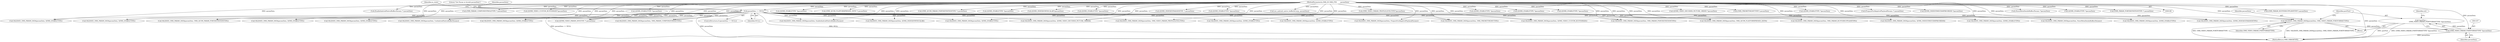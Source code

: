 digraph "0_Android_560ccdb509a7b86186fac0fce1b25bd9a3e6a6e8_2@pointer" {
"1001334" [label="(Call,*portFmt =\n                                     (OMX_VIDEO_PARAM_PORTFORMATTYPE *)paramData)"];
"1001336" [label="(Call,(OMX_VIDEO_PARAM_PORTFORMATTYPE *)paramData)"];
"1001330" [label="(Call,VALIDATE_OMX_PARAM_DATA(paramData, OMX_VIDEO_PARAM_PORTFORMATTYPE))"];
"1000135" [label="(Call,paramData == NULL)"];
"1000111" [label="(MethodParameterIn,OMX_IN OMX_PTR        paramData)"];
"1002095" [label="(Call,(OMX_PARAM_BUFFERSUPPLIERTYPE*) paramData)"];
"1002591" [label="(Call,(EnableAndroidNativeBuffersParams *) paramData)"];
"1002255" [label="(Call,VALIDATE_OMX_PARAM_DATA(paramData, QOMX_ENABLETYPE))"];
"1000134" [label="(ControlStructure,if (paramData == NULL))"];
"1002270" [label="(Call,VALIDATE_OMX_PARAM_DATA(paramData, QOMX_ENABLETYPE))"];
"1001634" [label="(Call,(OMX_PARAM_COMPONENTROLETYPE *) paramData)"];
"1003007" [label="(Call,(QOMX_VIDEO_CUSTOM_BUFFERSIZE*)paramData)"];
"1001501" [label="(Call,VALIDATE_OMX_PARAM_DATA(paramData, OMX_QCOM_PARAM_PORTDEFINITIONTYPE))"];
"1002345" [label="(Call,VALIDATE_OMX_PARAM_DATA(paramData, QOMX_ENABLETYPE))"];
"1002300" [label="(Call,VALIDATE_OMX_PARAM_DATA(paramData, QOMX_ENABLETYPE))"];
"1002369" [label="(Call,(QOMX_ENABLETYPE *)paramData)"];
"1002619" [label="(Call,VALIDATE_OMX_PARAM_DATA(paramData, UseAndroidNativeBufferParams))"];
"1002315" [label="(Call,VALIDATE_OMX_PARAM_DATA(paramData, QOMX_ENABLETYPE))"];
"1001334" [label="(Call,*portFmt =\n                                     (OMX_VIDEO_PARAM_PORTFORMATTYPE *)paramData)"];
"1002394" [label="(Call,(QOMX_VIDEO_PARAM_DIVXTYPE *) paramData)"];
"1002264" [label="(Call,(QOMX_ENABLETYPE *)paramData)"];
"1002408" [label="(Call,(OMX_QCOM_PLATFORMPRIVATE_EXTN *) paramData)"];
"1000137" [label="(Identifier,NULL)"];
"1001338" [label="(Identifier,paramData)"];
"1000135" [label="(Call,paramData == NULL)"];
"1001335" [label="(Identifier,portFmt)"];
"1001628" [label="(Call,VALIDATE_OMX_PARAM_DATA(paramData, OMX_PARAM_COMPONENTROLETYPE))"];
"1002585" [label="(Call,VALIDATE_OMX_PARAM_DATA(paramData, EnableAndroidNativeBuffersParams))"];
"1001341" [label="(Identifier,ret)"];
"1002830" [label="(Call,VALIDATE_OMX_PARAM_DATA(paramData, QOMX_INDEXDOWNSCALAR))"];
"1001507" [label="(Call,(OMX_QCOM_PARAM_PORTDEFINITIONTYPE *) paramData)"];
"1002354" [label="(Call,(QOMX_ENABLETYPE *)paramData)"];
"1002836" [label="(Call,(QOMX_INDEXDOWNSCALAR*)paramData)"];
"1000136" [label="(Identifier,paramData)"];
"1002309" [label="(Call,(QOMX_ENABLETYPE *)paramData)"];
"1002360" [label="(Call,VALIDATE_OMX_PARAM_DATA(paramData, QOMX_ENABLETYPE))"];
"1001331" [label="(Identifier,paramData)"];
"1001329" [label="(Block,)"];
"1002159" [label="(Call,VALIDATE_OMX_PARAM_DATA(paramData, QOMX_VIDEO_DECODER_PICTURE_ORDER))"];
"1002544" [label="(Call,(QOMX_INDEXEXTRADATATYPE *) paramData)"];
"1002384" [label="(Call,(QOMX_ENABLETYPE *)paramData)"];
"1002680" [label="(Call,VALIDATE_OMX_PARAM_DATA(paramData, OMX_VIDEO_PARAM_PROFILELEVELTYPE))"];
"1002285" [label="(Call,VALIDATE_OMX_PARAM_DATA(paramData, QOMX_ENABLETYPE))"];
"1002624" [label="(Call,use_android_native_buffer(hComp, paramData))"];
"1003102" [label="(MethodReturn,OMX_ERRORTYPE)"];
"1002330" [label="(Call,VALIDATE_OMX_PARAM_DATA(paramData, QOMX_ENABLETYPE))"];
"1002686" [label="(Call,(OMX_VIDEO_PARAM_PROFILELEVELTYPE*)paramData)"];
"1002918" [label="(Call,VALIDATE_OMX_PARAM_DATA(paramData, PrepareForAdaptivePlaybackParams))"];
"1002040" [label="(Call,VALIDATE_OMX_PARAM_DATA(paramData, OMX_PRIORITYMGMTTYPE))"];
"1002999" [label="(Call,VALIDATE_OMX_PARAM_DATA(paramData, QOMX_VIDEO_CUSTOM_BUFFERSIZE))"];
"1002249" [label="(Call,(QOMX_ENABLETYPE *)paramData)"];
"1002339" [label="(Call,(QOMX_ENABLETYPE *)paramData)"];
"1002324" [label="(Call,(QOMX_ENABLETYPE *)paramData)"];
"1000177" [label="(Call,VALIDATE_OMX_PARAM_DATA(paramData, OMX_PARAM_PORTDEFINITIONTYPE))"];
"1002400" [label="(Call,VALIDATE_OMX_PARAM_DATA(paramData, OMX_QCOM_PLATFORMPRIVATE_EXTN))"];
"1000111" [label="(MethodParameterIn,OMX_IN OMX_PTR        paramData)"];
"1002089" [label="(Call,VALIDATE_OMX_PARAM_DATA(paramData, OMX_PARAM_BUFFERSUPPLIERTYPE))"];
"1002630" [label="(Call,VALIDATE_OMX_PARAM_DATA(paramData, QOMX_INDEXTIMESTAMPREORDER))"];
"1002165" [label="(Call,(QOMX_VIDEO_DECODER_PICTURE_ORDER *)paramData)"];
"1002055" [label="(Call,(OMX_PRIORITYMGMTTYPE*) paramData)"];
"1000146" [label="(Identifier,m_state)"];
"1002375" [label="(Call,VALIDATE_OMX_PARAM_DATA(paramData, QOMX_ENABLETYPE))"];
"1002294" [label="(Call,(QOMX_ENABLETYPE *)paramData)"];
"1002709" [label="(Call,VALIDATE_OMX_PARAM_DATA(paramData, StoreMetaDataInBuffersParams))"];
"1002926" [label="(Call,(PrepareForAdaptivePlaybackParams *) paramData)"];
"1002636" [label="(Call,(QOMX_INDEXTIMESTAMPREORDER *)paramData)"];
"1002240" [label="(Call,VALIDATE_OMX_PARAM_DATA(paramData, QOMX_ENABLETYPE))"];
"1002538" [label="(Call,VALIDATE_OMX_PARAM_DATA(paramData, QOMX_INDEXEXTRADATATYPE))"];
"1002715" [label="(Call,(StoreMetaDataInBuffersParams *)paramData)"];
"1001336" [label="(Call,(OMX_VIDEO_PARAM_PORTFORMATTYPE *)paramData)"];
"1002279" [label="(Call,(QOMX_ENABLETYPE *)paramData)"];
"1001332" [label="(Identifier,OMX_VIDEO_PARAM_PORTFORMATTYPE)"];
"1000183" [label="(Call,(OMX_PARAM_PORTDEFINITIONTYPE *) paramData)"];
"1001330" [label="(Call,VALIDATE_OMX_PARAM_DATA(paramData, OMX_VIDEO_PARAM_PORTFORMATTYPE))"];
"1000140" [label="(Literal,\"Get Param in Invalid paramData\")"];
"1001334" -> "1001329"  [label="AST: "];
"1001334" -> "1001336"  [label="CFG: "];
"1001335" -> "1001334"  [label="AST: "];
"1001336" -> "1001334"  [label="AST: "];
"1001341" -> "1001334"  [label="CFG: "];
"1001334" -> "1003102"  [label="DDG: portFmt"];
"1001334" -> "1003102"  [label="DDG: (OMX_VIDEO_PARAM_PORTFORMATTYPE *)paramData"];
"1001336" -> "1001334"  [label="DDG: paramData"];
"1001336" -> "1001338"  [label="CFG: "];
"1001337" -> "1001336"  [label="AST: "];
"1001338" -> "1001336"  [label="AST: "];
"1001336" -> "1003102"  [label="DDG: paramData"];
"1001330" -> "1001336"  [label="DDG: paramData"];
"1000111" -> "1001336"  [label="DDG: paramData"];
"1001330" -> "1001329"  [label="AST: "];
"1001330" -> "1001332"  [label="CFG: "];
"1001331" -> "1001330"  [label="AST: "];
"1001332" -> "1001330"  [label="AST: "];
"1001335" -> "1001330"  [label="CFG: "];
"1001330" -> "1003102"  [label="DDG: VALIDATE_OMX_PARAM_DATA(paramData, OMX_VIDEO_PARAM_PORTFORMATTYPE)"];
"1001330" -> "1003102"  [label="DDG: OMX_VIDEO_PARAM_PORTFORMATTYPE"];
"1000135" -> "1001330"  [label="DDG: paramData"];
"1000111" -> "1001330"  [label="DDG: paramData"];
"1000135" -> "1000134"  [label="AST: "];
"1000135" -> "1000137"  [label="CFG: "];
"1000136" -> "1000135"  [label="AST: "];
"1000137" -> "1000135"  [label="AST: "];
"1000140" -> "1000135"  [label="CFG: "];
"1000146" -> "1000135"  [label="CFG: "];
"1000135" -> "1003102"  [label="DDG: paramData == NULL"];
"1000135" -> "1003102"  [label="DDG: paramData"];
"1000135" -> "1003102"  [label="DDG: NULL"];
"1000111" -> "1000135"  [label="DDG: paramData"];
"1000135" -> "1000177"  [label="DDG: paramData"];
"1000135" -> "1001501"  [label="DDG: paramData"];
"1000135" -> "1001628"  [label="DDG: paramData"];
"1000135" -> "1002040"  [label="DDG: paramData"];
"1000135" -> "1002089"  [label="DDG: paramData"];
"1000135" -> "1002159"  [label="DDG: paramData"];
"1000135" -> "1002240"  [label="DDG: paramData"];
"1000135" -> "1002255"  [label="DDG: paramData"];
"1000135" -> "1002270"  [label="DDG: paramData"];
"1000135" -> "1002285"  [label="DDG: paramData"];
"1000135" -> "1002300"  [label="DDG: paramData"];
"1000135" -> "1002315"  [label="DDG: paramData"];
"1000135" -> "1002330"  [label="DDG: paramData"];
"1000135" -> "1002345"  [label="DDG: paramData"];
"1000135" -> "1002360"  [label="DDG: paramData"];
"1000135" -> "1002375"  [label="DDG: paramData"];
"1000135" -> "1002394"  [label="DDG: paramData"];
"1000135" -> "1002400"  [label="DDG: paramData"];
"1000135" -> "1002538"  [label="DDG: paramData"];
"1000135" -> "1002585"  [label="DDG: paramData"];
"1000135" -> "1002619"  [label="DDG: paramData"];
"1000135" -> "1002630"  [label="DDG: paramData"];
"1000135" -> "1002680"  [label="DDG: paramData"];
"1000135" -> "1002709"  [label="DDG: paramData"];
"1000135" -> "1002830"  [label="DDG: paramData"];
"1000135" -> "1002918"  [label="DDG: paramData"];
"1000135" -> "1002999"  [label="DDG: paramData"];
"1000111" -> "1000108"  [label="AST: "];
"1000111" -> "1003102"  [label="DDG: paramData"];
"1000111" -> "1000177"  [label="DDG: paramData"];
"1000111" -> "1000183"  [label="DDG: paramData"];
"1000111" -> "1001501"  [label="DDG: paramData"];
"1000111" -> "1001507"  [label="DDG: paramData"];
"1000111" -> "1001628"  [label="DDG: paramData"];
"1000111" -> "1001634"  [label="DDG: paramData"];
"1000111" -> "1002040"  [label="DDG: paramData"];
"1000111" -> "1002055"  [label="DDG: paramData"];
"1000111" -> "1002089"  [label="DDG: paramData"];
"1000111" -> "1002095"  [label="DDG: paramData"];
"1000111" -> "1002159"  [label="DDG: paramData"];
"1000111" -> "1002165"  [label="DDG: paramData"];
"1000111" -> "1002240"  [label="DDG: paramData"];
"1000111" -> "1002249"  [label="DDG: paramData"];
"1000111" -> "1002255"  [label="DDG: paramData"];
"1000111" -> "1002264"  [label="DDG: paramData"];
"1000111" -> "1002270"  [label="DDG: paramData"];
"1000111" -> "1002279"  [label="DDG: paramData"];
"1000111" -> "1002285"  [label="DDG: paramData"];
"1000111" -> "1002294"  [label="DDG: paramData"];
"1000111" -> "1002300"  [label="DDG: paramData"];
"1000111" -> "1002309"  [label="DDG: paramData"];
"1000111" -> "1002315"  [label="DDG: paramData"];
"1000111" -> "1002324"  [label="DDG: paramData"];
"1000111" -> "1002330"  [label="DDG: paramData"];
"1000111" -> "1002339"  [label="DDG: paramData"];
"1000111" -> "1002345"  [label="DDG: paramData"];
"1000111" -> "1002354"  [label="DDG: paramData"];
"1000111" -> "1002360"  [label="DDG: paramData"];
"1000111" -> "1002369"  [label="DDG: paramData"];
"1000111" -> "1002375"  [label="DDG: paramData"];
"1000111" -> "1002384"  [label="DDG: paramData"];
"1000111" -> "1002394"  [label="DDG: paramData"];
"1000111" -> "1002400"  [label="DDG: paramData"];
"1000111" -> "1002408"  [label="DDG: paramData"];
"1000111" -> "1002538"  [label="DDG: paramData"];
"1000111" -> "1002544"  [label="DDG: paramData"];
"1000111" -> "1002585"  [label="DDG: paramData"];
"1000111" -> "1002591"  [label="DDG: paramData"];
"1000111" -> "1002619"  [label="DDG: paramData"];
"1000111" -> "1002624"  [label="DDG: paramData"];
"1000111" -> "1002630"  [label="DDG: paramData"];
"1000111" -> "1002636"  [label="DDG: paramData"];
"1000111" -> "1002680"  [label="DDG: paramData"];
"1000111" -> "1002686"  [label="DDG: paramData"];
"1000111" -> "1002709"  [label="DDG: paramData"];
"1000111" -> "1002715"  [label="DDG: paramData"];
"1000111" -> "1002830"  [label="DDG: paramData"];
"1000111" -> "1002836"  [label="DDG: paramData"];
"1000111" -> "1002918"  [label="DDG: paramData"];
"1000111" -> "1002926"  [label="DDG: paramData"];
"1000111" -> "1002999"  [label="DDG: paramData"];
"1000111" -> "1003007"  [label="DDG: paramData"];
}
